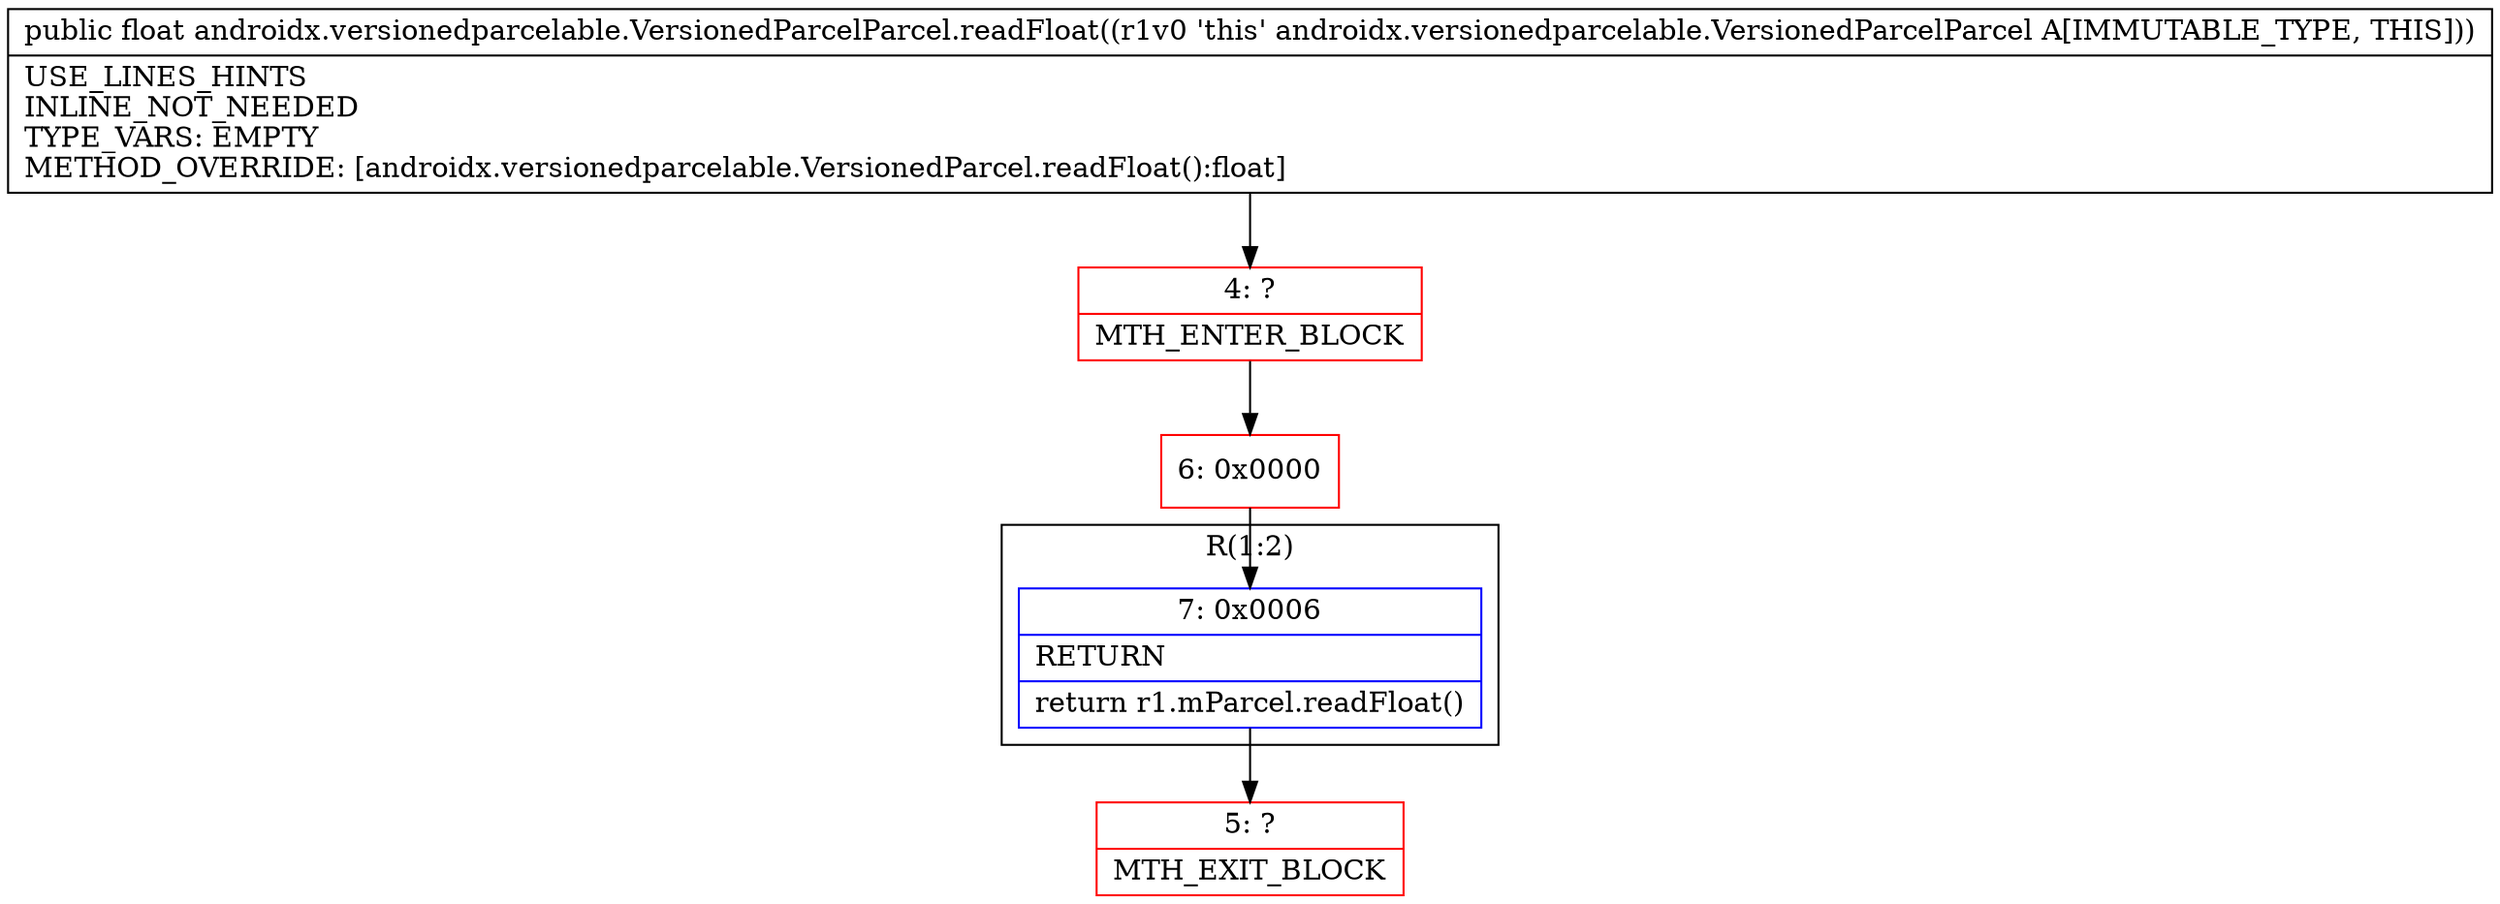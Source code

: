 digraph "CFG forandroidx.versionedparcelable.VersionedParcelParcel.readFloat()F" {
subgraph cluster_Region_576764111 {
label = "R(1:2)";
node [shape=record,color=blue];
Node_7 [shape=record,label="{7\:\ 0x0006|RETURN\l|return r1.mParcel.readFloat()\l}"];
}
Node_4 [shape=record,color=red,label="{4\:\ ?|MTH_ENTER_BLOCK\l}"];
Node_6 [shape=record,color=red,label="{6\:\ 0x0000}"];
Node_5 [shape=record,color=red,label="{5\:\ ?|MTH_EXIT_BLOCK\l}"];
MethodNode[shape=record,label="{public float androidx.versionedparcelable.VersionedParcelParcel.readFloat((r1v0 'this' androidx.versionedparcelable.VersionedParcelParcel A[IMMUTABLE_TYPE, THIS]))  | USE_LINES_HINTS\lINLINE_NOT_NEEDED\lTYPE_VARS: EMPTY\lMETHOD_OVERRIDE: [androidx.versionedparcelable.VersionedParcel.readFloat():float]\l}"];
MethodNode -> Node_4;Node_7 -> Node_5;
Node_4 -> Node_6;
Node_6 -> Node_7;
}

